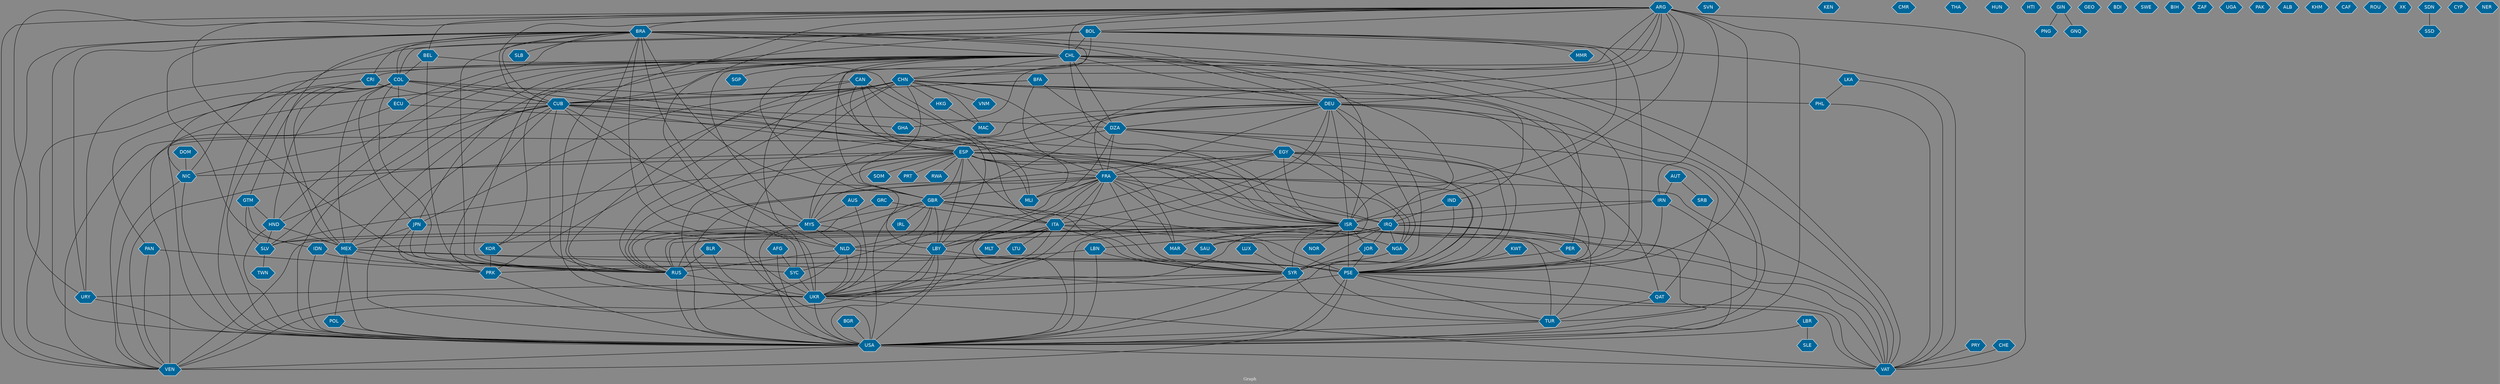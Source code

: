 // Countries together in item graph
graph {
	graph [bgcolor="#888888" fontcolor=white fontsize=12 label="Graph" outputorder=edgesfirst overlap=prism]
	node [color=white fillcolor="#006699" fontcolor=white fontname=Helvetica shape=hexagon style=filled]
	edge [arrowhead=open color=black fontcolor=white fontname=Courier fontsize=12]
		PSE [label=PSE]
		BOL [label=BOL]
		USA [label=USA]
		MAR [label=MAR]
		ISR [label=ISR]
		LBY [label=LBY]
		BRA [label=BRA]
		COL [label=COL]
		GBR [label=GBR]
		UKR [label=UKR]
		MEX [label=MEX]
		DEU [label=DEU]
		RUS [label=RUS]
		CHN [label=CHN]
		PHL [label=PHL]
		AFG [label=AFG]
		HKG [label=HKG]
		SYR [label=SYR]
		JOR [label=JOR]
		FRA [label=FRA]
		NLD [label=NLD]
		MYS [label=MYS]
		IDN [label=IDN]
		ARG [label=ARG]
		MLT [label=MLT]
		ITA [label=ITA]
		CHL [label=CHL]
		IRQ [label=IRQ]
		VAT [label=VAT]
		NGA [label=NGA]
		ESP [label=ESP]
		SVN [label=SVN]
		KEN [label=KEN]
		IRN [label=IRN]
		KWT [label=KWT]
		DZA [label=DZA]
		PRK [label=PRK]
		BEL [label=BEL]
		NIC [label=NIC]
		CRI [label=CRI]
		IRL [label=IRL]
		GTM [label=GTM]
		EGY [label=EGY]
		SYC [label=SYC]
		VEN [label=VEN]
		GRC [label=GRC]
		TUR [label=TUR]
		BFA [label=BFA]
		CMR [label=CMR]
		CUB [label=CUB]
		HND [label=HND]
		MAC [label=MAC]
		TWN [label=TWN]
		LBR [label=LBR]
		CAN [label=CAN]
		PAN [label=PAN]
		PER [label=PER]
		PRY [label=PRY]
		JPN [label=JPN]
		ECU [label=ECU]
		KOR [label=KOR]
		THA [label=THA]
		HUN [label=HUN]
		IND [label=IND]
		QAT [label=QAT]
		LBN [label=LBN]
		NOR [label=NOR]
		HTI [label=HTI]
		MLI [label=MLI]
		SOM [label=SOM]
		GIN [label=GIN]
		PNG [label=PNG]
		MMR [label=MMR]
		PRT [label=PRT]
		GEO [label=GEO]
		URY [label=URY]
		POL [label=POL]
		AUS [label=AUS]
		SLE [label=SLE]
		BDI [label=BDI]
		SAU [label=SAU]
		SGP [label=SGP]
		AUT [label=AUT]
		SWE [label=SWE]
		LKA [label=LKA]
		BIH [label=BIH]
		ZAF [label=ZAF]
		UGA [label=UGA]
		SLV [label=SLV]
		LTU [label=LTU]
		CHE [label=CHE]
		PAK [label=PAK]
		ALB [label=ALB]
		GNQ [label=GNQ]
		VNM [label=VNM]
		KHM [label=KHM]
		CAF [label=CAF]
		BLR [label=BLR]
		SLB [label=SLB]
		SRB [label=SRB]
		DOM [label=DOM]
		ROU [label=ROU]
		RWA [label=RWA]
		XK [label=XK]
		BGR [label=BGR]
		SSD [label=SSD]
		SDN [label=SDN]
		CYP [label=CYP]
		NER [label=NER]
		LUX [label=LUX]
		GHA [label=GHA]
			IRQ -- RUS [weight=2]
			COL -- ESP [weight=5]
			COL -- ECU [weight=2]
			ESP -- PSE [weight=9]
			BRA -- CUB [weight=2]
			EGY -- FRA [weight=1]
			CHN -- MAC [weight=1]
			CUB -- MEX [weight=1]
			USA -- VAT [weight=4]
			QAT -- TUR [weight=3]
			ITA -- LTU [weight=1]
			LBY -- VEN [weight=1]
			BRA -- VAT [weight=1]
			GIN -- PNG [weight=1]
			ARG -- USA [weight=9]
			BRA -- ECU [weight=1]
			CUB -- MLI [weight=1]
			CHN -- ISR [weight=2]
			COL -- MEX [weight=1]
			URY -- USA [weight=7]
			ARG -- GBR [weight=1]
			JPN -- MEX [weight=2]
			CUB -- NIC [weight=2]
			AUT -- IRN [weight=1]
			DEU -- PSE [weight=4]
			MYS -- RUS [weight=29]
			BFA -- DZA [weight=2]
			ARG -- CUB [weight=1]
			CUB -- HND [weight=1]
			CUB -- USA [weight=4]
			SDN -- SSD [weight=1]
			CAN -- ESP [weight=1]
			CUB -- RUS [weight=19]
			ISR -- VAT [weight=1]
			DEU -- GBR [weight=4]
			CHL -- NIC [weight=1]
			AFG -- USA [weight=5]
			ARG -- RUS [weight=5]
			CHL -- CUB [weight=1]
			CAN -- RUS [weight=2]
			ARG -- VAT [weight=4]
			ISR -- PER [weight=1]
			CHL -- CRI [weight=1]
			ISR -- NLD [weight=2]
			PSE -- VAT [weight=5]
			CHN -- DEU [weight=3]
			FRA -- GBR [weight=7]
			DZA -- FRA [weight=4]
			IRN -- ISR [weight=7]
			MYS -- USA [weight=23]
			CUB -- MYS [weight=4]
			LBR -- USA [weight=1]
			CHN -- PRK [weight=3]
			CHL -- URY [weight=2]
			LBY -- USA [weight=3]
			GBR -- PSE [weight=6]
			ARG -- DEU [weight=4]
			CHL -- ISR [weight=5]
			JOR -- SYR [weight=3]
			BRA -- SYC [weight=1]
			DZA -- QAT [weight=1]
			ITA -- MLT [weight=1]
			ITA -- UKR [weight=1]
			NIC -- VEN [weight=1]
			IND -- IRQ [weight=1]
			CHL -- DEU [weight=1]
			CHL -- JPN [weight=1]
			TUR -- USA [weight=1]
			FRA -- MLI [weight=5]
			PHL -- VAT [weight=1]
			PRK -- USA [weight=7]
			AFG -- SYC [weight=1]
			DEU -- SYR [weight=1]
			ARG -- CHN [weight=7]
			ECU -- USA [weight=1]
			ISR -- LBN [weight=9]
			MEX -- PRK [weight=1]
			COL -- RUS [weight=2]
			ISR -- VEN [weight=3]
			ESP -- NIC [weight=1]
			ARG -- VEN [weight=1]
			BFA -- CUB [weight=1]
			FRA -- NGA [weight=1]
			BRA -- CRI [weight=1]
			IDN -- USA [weight=2]
			CHL -- PSE [weight=3]
			ARG -- URY [weight=1]
			PSE -- VEN [weight=4]
			CHL -- PER [weight=4]
			KOR -- PRK [weight=7]
			BRA -- DEU [weight=9]
			DEU -- RUS [weight=26]
			ESP -- PRT [weight=1]
			COL -- CUB [weight=2]
			EGY -- QAT [weight=1]
			CHN -- USA [weight=7]
			BOL -- COL [weight=4]
			BLR -- UKR [weight=1]
			NLD -- PSE [weight=1]
			BRA -- SLB [weight=1]
			EGY -- PSE [weight=36]
			CHN -- GBR [weight=1]
			DZA -- ESP [weight=4]
			BRA -- RUS [weight=4]
			LBN -- USA [weight=1]
			SLV -- TWN [weight=1]
			LBY -- UKR [weight=2]
			AUT -- SRB [weight=1]
			EGY -- ISR [weight=28]
			PAN -- PRK [weight=1]
			FRA -- LBY [weight=5]
			ARG -- IRN [weight=2]
			DEU -- ITA [weight=3]
			CHN -- IND [weight=2]
			CUB -- ESP [weight=1]
			ISR -- TUR [weight=5]
			ARG -- NLD [weight=2]
			CHN -- PSE [weight=2]
			ARG -- PSE [weight=4]
			COL -- VEN [weight=3]
			GBR -- LBY [weight=2]
			IND -- USA [weight=2]
			ISR -- RUS [weight=1]
			ITA -- SYR [weight=2]
			CHN -- VNM [weight=1]
			NLD -- UKR [weight=16]
			LBR -- SLE [weight=1]
			JPN -- PRK [weight=2]
			EGY -- USA [weight=3]
			CHL -- CHN [weight=1]
			DZA -- PSE [weight=1]
			BRA -- CHL [weight=1]
			CHN -- JPN [weight=1]
			CHL -- ESP [weight=2]
			GBR -- IRL [weight=2]
			SYC -- UKR [weight=4]
			CHN -- VEN [weight=5]
			ARG -- FRA [weight=3]
			LBN -- SYR [weight=2]
			UKR -- USA [weight=45]
			FRA -- SYC [weight=2]
			PSE -- USA [weight=56]
			COL -- JPN [weight=1]
			IRQ -- SAU [weight=8]
			IRQ -- SYR [weight=11]
			ESP -- MYS [weight=1]
			ESP -- SYR [weight=1]
			MAR -- SYR [weight=1]
			BEL -- ITA [weight=2]
			HND -- MEX [weight=1]
			BRA -- MEX [weight=1]
			CHL -- HND [weight=2]
			CHL -- GBR [weight=2]
			GBR -- RUS [weight=13]
			BRA -- NLD [weight=1]
			DEU -- MYS [weight=5]
			MYS -- UKR [weight=89]
			ESP -- RWA [weight=1]
			IRN -- PSE [weight=14]
			CHL -- USA [weight=3]
			PSE -- QAT [weight=4]
			LKA -- VAT [weight=1]
			DZA -- MLI [weight=7]
			POL -- USA [weight=3]
			CHL -- VAT [weight=4]
			CHN -- CUB [weight=14]
			DOM -- NIC [weight=1]
			GBR -- SYR [weight=2]
			DZA -- EGY [weight=1]
			BRA -- UKR [weight=1]
			COL -- GTM [weight=1]
			GRC -- RUS [weight=1]
			FRA -- USA [weight=4]
			DEU -- FRA [weight=11]
			CUB -- DZA [weight=4]
			ISR -- PSE [weight=650]
			HND -- USA [weight=2]
			BRA -- ISR [weight=1]
			CAN -- EGY [weight=1]
			BRA -- LBY [weight=1]
			UKR -- VAT [weight=3]
			IRN -- IRQ [weight=4]
			ESP -- MLI [weight=2]
			ARG -- BEL [weight=1]
			MEX -- PSE [weight=2]
			CHL -- IRQ [weight=1]
			GBR -- ITA [weight=2]
			ESP -- FRA [weight=2]
			PRY -- VAT [weight=1]
			NLD -- RUS [weight=7]
			KWT -- PSE [weight=2]
			MEX -- POL [weight=1]
			ARG -- GHA [weight=1]
			BEL -- COL [weight=2]
			LUX -- SYR [weight=1]
			ISR -- USA [weight=64]
			ESP -- VEN [weight=1]
			SYR -- UKR [weight=1]
			ARG -- BOL [weight=2]
			ITA -- PSE [weight=1]
			BOL -- ISR [weight=9]
			BLR -- RUS [weight=1]
			ARG -- CHL [weight=2]
			IRQ -- NGA [weight=1]
			FRA -- SYR [weight=1]
			NIC -- USA [weight=1]
			MEX -- USA [weight=11]
			CUB -- PRK [weight=1]
			CAN -- CUB [weight=1]
			CHL -- KOR [weight=1]
			COL -- PAN [weight=1]
			CHN -- PHL [weight=3]
			ARG -- ISR [weight=5]
			RUS -- UKR [weight=172]
			ITA -- USA [weight=1]
			BOL -- CHL [weight=24]
			ECU -- ISR [weight=1]
			GTM -- MEX [weight=14]
			FRA -- RUS [weight=12]
			IRN -- USA [weight=6]
			FRA -- PSE [weight=13]
			DEU -- DZA [weight=1]
			ARG -- UKR [weight=1]
			CUB -- UKR [weight=5]
			NLD -- VEN [weight=1]
			ESP -- GBR [weight=4]
			ISR -- SLV [weight=2]
			BOL -- RUS [weight=1]
			CAN -- LBY [weight=1]
			MEX -- VAT [weight=3]
			EGY -- LBY [weight=2]
			ESP -- USA [weight=1]
			IRQ -- MAR [weight=1]
			BFA -- MLI [weight=1]
			DEU -- NGA [weight=1]
			FRA -- MYS [weight=2]
			CHN -- KOR [weight=5]
			ESP -- NGA [weight=1]
			GBR -- USA [weight=2]
			JOR -- PSE [weight=1]
			DEU -- ISR [weight=3]
			BRA -- USA [weight=1]
			CRI -- MEX [weight=1]
			CHL -- SGP [weight=1]
			PAN -- VEN [weight=2]
			CUB -- VEN [weight=4]
			BOL -- UKR [weight=2]
			AUS -- UKR [weight=3]
			GRC -- ITA [weight=1]
			SYR -- USA [weight=2]
			DEU -- UKR [weight=15]
			DEU -- VEN [weight=2]
			ISR -- JOR [weight=1]
			COL -- ISR [weight=1]
			EGY -- SAU [weight=1]
			PSE -- TUR [weight=5]
			BOL -- VAT [weight=7]
			MYS -- NLD [weight=13]
			ITA -- LBY [weight=5]
			ISR -- SYR [weight=3]
			GTM -- SLV [weight=2]
			LKA -- PHL [weight=1]
			CHL -- MYS [weight=1]
			GIN -- GNQ [weight=1]
			IRQ -- USA [weight=8]
			ESP -- ISR [weight=6]
			CHE -- VAT [weight=1]
			IRQ -- TUR [weight=1]
			ARG -- BRA [weight=6]
			HKG -- MAC [weight=1]
			FRA -- IRQ [weight=1]
			GBR -- MYS [weight=6]
			ESP -- SOM [weight=1]
			ESP -- LBY [weight=7]
			LBN -- PRK [weight=1]
			FRA -- VAT [weight=3]
			GTM -- HND [weight=2]
			BRA -- COL [weight=2]
			FRA -- MAR [weight=1]
			IRQ -- JOR [weight=1]
			GBR -- NLD [weight=3]
			IDN -- SYC [weight=1]
			BOL -- MMR [weight=1]
			BRA -- IDN [weight=1]
			ESP -- SLV [weight=2]
			CHL -- SLV [weight=1]
			DEU -- TUR [weight=1]
			BOL -- USA [weight=3]
			GBR -- UKR [weight=5]
			CUB -- GHA [weight=1]
			CRI -- CUB [weight=1]
			CAN -- FRA [weight=1]
			CHN -- RUS [weight=3]
			JPN -- UKR [weight=1]
			RUS -- USA [weight=75]
			IRQ -- UKR [weight=2]
			JPN -- RUS [weight=1]
			DEU -- USA [weight=46]
			BEL -- RUS [weight=1]
			ISR -- NOR [weight=1]
			USA -- VEN [weight=10]
			SYR -- TUR [weight=1]
			FRA -- ITA [weight=6]
			HND -- SLV [weight=1]
			BOL -- PSE [weight=9]
			BRA -- VEN [weight=1]
			ESP -- IRQ [weight=1]
			COL -- USA [weight=2]
			ESP -- MAR [weight=1]
			PSE -- UKR [weight=3]
			FRA -- ISR [weight=11]
			BRA -- CHN [weight=5]
			PER -- PSE [weight=1]
			NGA -- SYR [weight=1]
			CHL -- DZA [weight=3]
			BRA -- URY [weight=3]
			EGY -- TUR [weight=1]
			ITA -- VAT [weight=2]
			ISR -- MEX [weight=2]
			FRA -- UKR [weight=7]
			BGR -- USA [weight=1]
			IRQ -- VAT [weight=5]
			LBY -- PSE [weight=2]
			SYR -- URY [weight=1]
			DZA -- NGA [weight=2]
			CRI -- NIC [weight=1]
			COL -- HND [weight=1]
			CHN -- HKG [weight=3]
			AUS -- MYS [weight=6]
}